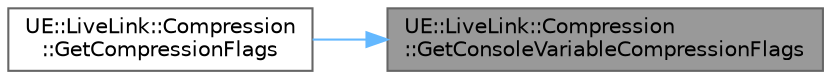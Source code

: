 digraph "UE::LiveLink::Compression::GetConsoleVariableCompressionFlags"
{
 // INTERACTIVE_SVG=YES
 // LATEX_PDF_SIZE
  bgcolor="transparent";
  edge [fontname=Helvetica,fontsize=10,labelfontname=Helvetica,labelfontsize=10];
  node [fontname=Helvetica,fontsize=10,shape=box,height=0.2,width=0.4];
  rankdir="RL";
  Node1 [id="Node000001",label="UE::LiveLink::Compression\l::GetConsoleVariableCompressionFlags",height=0.2,width=0.4,color="gray40", fillcolor="grey60", style="filled", fontcolor="black",tooltip="Function to check the console variable for the compression flags."];
  Node1 -> Node2 [id="edge1_Node000001_Node000002",dir="back",color="steelblue1",style="solid",tooltip=" "];
  Node2 [id="Node000002",label="UE::LiveLink::Compression\l::GetCompressionFlags",height=0.2,width=0.4,color="grey40", fillcolor="white", style="filled",URL="$d7/d9e/namespaceUE_1_1LiveLink_1_1Compression.html#aeb200817cdc2725a70d8622ee69c3cc6",tooltip="Get the default flags to use when invoking the compressor."];
}
